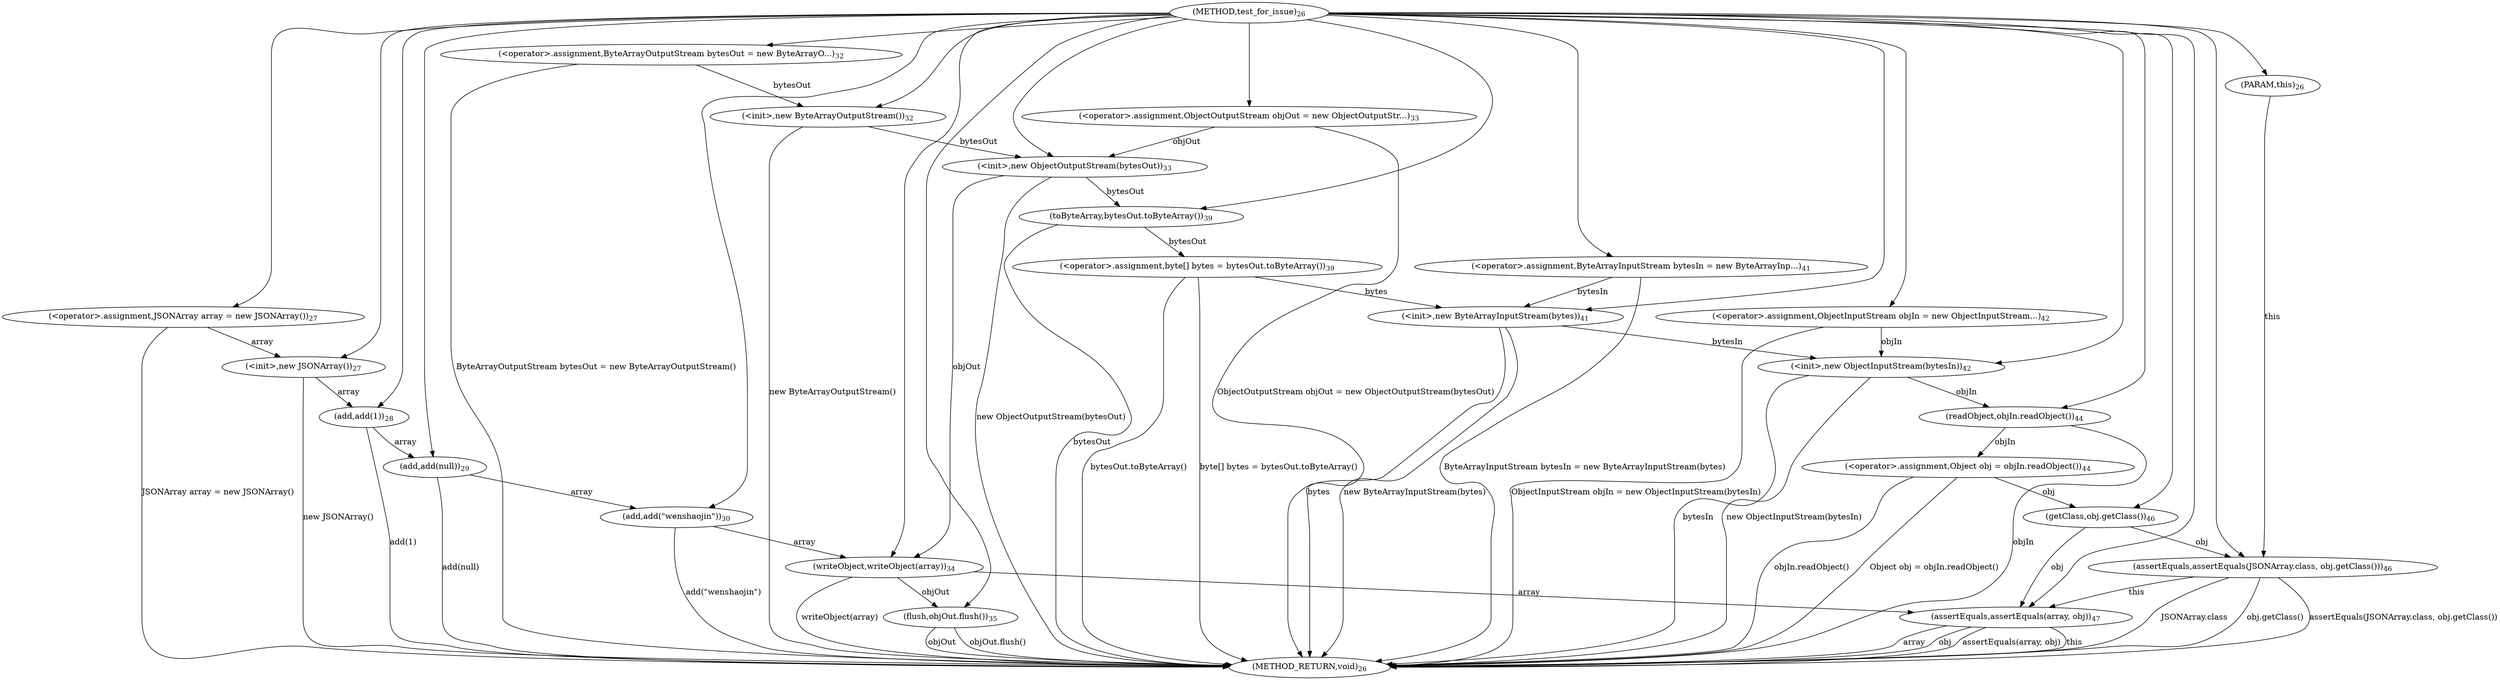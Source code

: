 digraph "test_for_issue" {  
"56" [label = <(METHOD,test_for_issue)<SUB>26</SUB>> ]
"126" [label = <(METHOD_RETURN,void)<SUB>26</SUB>> ]
"4" [label = <(PARAM,this)<SUB>26</SUB>> ]
"59" [label = <(&lt;operator&gt;.assignment,JSONArray array = new JSONArray())<SUB>27</SUB>> ]
"62" [label = <(&lt;init&gt;,new JSONArray())<SUB>27</SUB>> ]
"64" [label = <(add,add(1))<SUB>28</SUB>> ]
"67" [label = <(add,add(null))<SUB>29</SUB>> ]
"70" [label = <(add,add(&quot;wenshaojin&quot;))<SUB>30</SUB>> ]
"74" [label = <(&lt;operator&gt;.assignment,ByteArrayOutputStream bytesOut = new ByteArrayO...)<SUB>32</SUB>> ]
"77" [label = <(&lt;init&gt;,new ByteArrayOutputStream())<SUB>32</SUB>> ]
"80" [label = <(&lt;operator&gt;.assignment,ObjectOutputStream objOut = new ObjectOutputStr...)<SUB>33</SUB>> ]
"83" [label = <(&lt;init&gt;,new ObjectOutputStream(bytesOut))<SUB>33</SUB>> ]
"86" [label = <(writeObject,writeObject(array))<SUB>34</SUB>> ]
"89" [label = <(flush,objOut.flush())<SUB>35</SUB>> ]
"92" [label = <(&lt;operator&gt;.assignment,byte[] bytes = bytesOut.toByteArray())<SUB>39</SUB>> ]
"97" [label = <(&lt;operator&gt;.assignment,ByteArrayInputStream bytesIn = new ByteArrayInp...)<SUB>41</SUB>> ]
"100" [label = <(&lt;init&gt;,new ByteArrayInputStream(bytes))<SUB>41</SUB>> ]
"104" [label = <(&lt;operator&gt;.assignment,ObjectInputStream objIn = new ObjectInputStream...)<SUB>42</SUB>> ]
"107" [label = <(&lt;init&gt;,new ObjectInputStream(bytesIn))<SUB>42</SUB>> ]
"111" [label = <(&lt;operator&gt;.assignment,Object obj = objIn.readObject())<SUB>44</SUB>> ]
"115" [label = <(assertEquals,assertEquals(JSONArray.class, obj.getClass()))<SUB>46</SUB>> ]
"121" [label = <(assertEquals,assertEquals(array, obj))<SUB>47</SUB>> ]
"59" [label = <(&lt;operator&gt;.assignment,JSONArray array = new JSONArray())<SUB>27</SUB>> ]
"59" [label = <(&lt;operator&gt;.assignment,JSONArray array = new JSONArray())<SUB>27</SUB>> ]
"62" [label = <(&lt;init&gt;,new JSONArray())<SUB>27</SUB>> ]
"64" [label = <(add,add(1))<SUB>28</SUB>> ]
"64" [label = <(add,add(1))<SUB>28</SUB>> ]
"67" [label = <(add,add(null))<SUB>29</SUB>> ]
"67" [label = <(add,add(null))<SUB>29</SUB>> ]
"70" [label = <(add,add(&quot;wenshaojin&quot;))<SUB>30</SUB>> ]
"70" [label = <(add,add(&quot;wenshaojin&quot;))<SUB>30</SUB>> ]
"74" [label = <(&lt;operator&gt;.assignment,ByteArrayOutputStream bytesOut = new ByteArrayO...)<SUB>32</SUB>> ]
"74" [label = <(&lt;operator&gt;.assignment,ByteArrayOutputStream bytesOut = new ByteArrayO...)<SUB>32</SUB>> ]
"77" [label = <(&lt;init&gt;,new ByteArrayOutputStream())<SUB>32</SUB>> ]
"80" [label = <(&lt;operator&gt;.assignment,ObjectOutputStream objOut = new ObjectOutputStr...)<SUB>33</SUB>> ]
"80" [label = <(&lt;operator&gt;.assignment,ObjectOutputStream objOut = new ObjectOutputStr...)<SUB>33</SUB>> ]
"83" [label = <(&lt;init&gt;,new ObjectOutputStream(bytesOut))<SUB>33</SUB>> ]
"83" [label = <(&lt;init&gt;,new ObjectOutputStream(bytesOut))<SUB>33</SUB>> ]
"86" [label = <(writeObject,writeObject(array))<SUB>34</SUB>> ]
"86" [label = <(writeObject,writeObject(array))<SUB>34</SUB>> ]
"89" [label = <(flush,objOut.flush())<SUB>35</SUB>> ]
"92" [label = <(&lt;operator&gt;.assignment,byte[] bytes = bytesOut.toByteArray())<SUB>39</SUB>> ]
"92" [label = <(&lt;operator&gt;.assignment,byte[] bytes = bytesOut.toByteArray())<SUB>39</SUB>> ]
"97" [label = <(&lt;operator&gt;.assignment,ByteArrayInputStream bytesIn = new ByteArrayInp...)<SUB>41</SUB>> ]
"97" [label = <(&lt;operator&gt;.assignment,ByteArrayInputStream bytesIn = new ByteArrayInp...)<SUB>41</SUB>> ]
"100" [label = <(&lt;init&gt;,new ByteArrayInputStream(bytes))<SUB>41</SUB>> ]
"100" [label = <(&lt;init&gt;,new ByteArrayInputStream(bytes))<SUB>41</SUB>> ]
"104" [label = <(&lt;operator&gt;.assignment,ObjectInputStream objIn = new ObjectInputStream...)<SUB>42</SUB>> ]
"104" [label = <(&lt;operator&gt;.assignment,ObjectInputStream objIn = new ObjectInputStream...)<SUB>42</SUB>> ]
"107" [label = <(&lt;init&gt;,new ObjectInputStream(bytesIn))<SUB>42</SUB>> ]
"107" [label = <(&lt;init&gt;,new ObjectInputStream(bytesIn))<SUB>42</SUB>> ]
"111" [label = <(&lt;operator&gt;.assignment,Object obj = objIn.readObject())<SUB>44</SUB>> ]
"111" [label = <(&lt;operator&gt;.assignment,Object obj = objIn.readObject())<SUB>44</SUB>> ]
"115" [label = <(assertEquals,assertEquals(JSONArray.class, obj.getClass()))<SUB>46</SUB>> ]
"115" [label = <(assertEquals,assertEquals(JSONArray.class, obj.getClass()))<SUB>46</SUB>> ]
"115" [label = <(assertEquals,assertEquals(JSONArray.class, obj.getClass()))<SUB>46</SUB>> ]
"121" [label = <(assertEquals,assertEquals(array, obj))<SUB>47</SUB>> ]
"121" [label = <(assertEquals,assertEquals(array, obj))<SUB>47</SUB>> ]
"121" [label = <(assertEquals,assertEquals(array, obj))<SUB>47</SUB>> ]
"94" [label = <(toByteArray,bytesOut.toByteArray())<SUB>39</SUB>> ]
"113" [label = <(readObject,objIn.readObject())<SUB>44</SUB>> ]
"119" [label = <(getClass,obj.getClass())<SUB>46</SUB>> ]
  "59" -> "126"  [ label = "JSONArray array = new JSONArray()"] 
  "62" -> "126"  [ label = "new JSONArray()"] 
  "64" -> "126"  [ label = "add(1)"] 
  "67" -> "126"  [ label = "add(null)"] 
  "70" -> "126"  [ label = "add(&quot;wenshaojin&quot;)"] 
  "74" -> "126"  [ label = "ByteArrayOutputStream bytesOut = new ByteArrayOutputStream()"] 
  "77" -> "126"  [ label = "new ByteArrayOutputStream()"] 
  "80" -> "126"  [ label = "ObjectOutputStream objOut = new ObjectOutputStream(bytesOut)"] 
  "83" -> "126"  [ label = "new ObjectOutputStream(bytesOut)"] 
  "86" -> "126"  [ label = "writeObject(array)"] 
  "89" -> "126"  [ label = "objOut"] 
  "89" -> "126"  [ label = "objOut.flush()"] 
  "94" -> "126"  [ label = "bytesOut"] 
  "92" -> "126"  [ label = "bytesOut.toByteArray()"] 
  "92" -> "126"  [ label = "byte[] bytes = bytesOut.toByteArray()"] 
  "97" -> "126"  [ label = "ByteArrayInputStream bytesIn = new ByteArrayInputStream(bytes)"] 
  "100" -> "126"  [ label = "bytes"] 
  "100" -> "126"  [ label = "new ByteArrayInputStream(bytes)"] 
  "104" -> "126"  [ label = "ObjectInputStream objIn = new ObjectInputStream(bytesIn)"] 
  "107" -> "126"  [ label = "bytesIn"] 
  "107" -> "126"  [ label = "new ObjectInputStream(bytesIn)"] 
  "113" -> "126"  [ label = "objIn"] 
  "111" -> "126"  [ label = "objIn.readObject()"] 
  "111" -> "126"  [ label = "Object obj = objIn.readObject()"] 
  "115" -> "126"  [ label = "JSONArray.class"] 
  "115" -> "126"  [ label = "obj.getClass()"] 
  "115" -> "126"  [ label = "assertEquals(JSONArray.class, obj.getClass())"] 
  "121" -> "126"  [ label = "this"] 
  "121" -> "126"  [ label = "array"] 
  "121" -> "126"  [ label = "obj"] 
  "121" -> "126"  [ label = "assertEquals(array, obj)"] 
  "56" -> "4" 
  "56" -> "59" 
  "56" -> "74" 
  "56" -> "80" 
  "94" -> "92"  [ label = "bytesOut"] 
  "56" -> "97" 
  "56" -> "104" 
  "113" -> "111"  [ label = "objIn"] 
  "59" -> "62"  [ label = "array"] 
  "56" -> "62" 
  "62" -> "64"  [ label = "array"] 
  "56" -> "64" 
  "64" -> "67"  [ label = "array"] 
  "56" -> "67" 
  "67" -> "70"  [ label = "array"] 
  "56" -> "70" 
  "74" -> "77"  [ label = "bytesOut"] 
  "56" -> "77" 
  "80" -> "83"  [ label = "objOut"] 
  "56" -> "83" 
  "77" -> "83"  [ label = "bytesOut"] 
  "83" -> "86"  [ label = "objOut"] 
  "56" -> "86" 
  "70" -> "86"  [ label = "array"] 
  "86" -> "89"  [ label = "objOut"] 
  "56" -> "89" 
  "97" -> "100"  [ label = "bytesIn"] 
  "56" -> "100" 
  "92" -> "100"  [ label = "bytes"] 
  "104" -> "107"  [ label = "objIn"] 
  "56" -> "107" 
  "100" -> "107"  [ label = "bytesIn"] 
  "4" -> "115"  [ label = "this"] 
  "56" -> "115" 
  "119" -> "115"  [ label = "obj"] 
  "115" -> "121"  [ label = "this"] 
  "56" -> "121" 
  "86" -> "121"  [ label = "array"] 
  "119" -> "121"  [ label = "obj"] 
  "83" -> "94"  [ label = "bytesOut"] 
  "56" -> "94" 
  "107" -> "113"  [ label = "objIn"] 
  "56" -> "113" 
  "111" -> "119"  [ label = "obj"] 
  "56" -> "119" 
}
